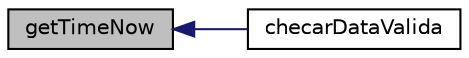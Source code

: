 digraph "getTimeNow"
{
  edge [fontname="Helvetica",fontsize="10",labelfontname="Helvetica",labelfontsize="10"];
  node [fontname="Helvetica",fontsize="10",shape=record];
  rankdir="LR";
  Node20 [label="getTimeNow",height=0.2,width=0.4,color="black", fillcolor="grey75", style="filled", fontcolor="black"];
  Node20 -> Node21 [dir="back",color="midnightblue",fontsize="10",style="solid",fontname="Helvetica"];
  Node21 [label="checarDataValida",height=0.2,width=0.4,color="black", fillcolor="white", style="filled",URL="$data_util_8h.html#a2a24ccad757742d831c83c03a8ffed25",tooltip="checa se uma data é valida "];
}
